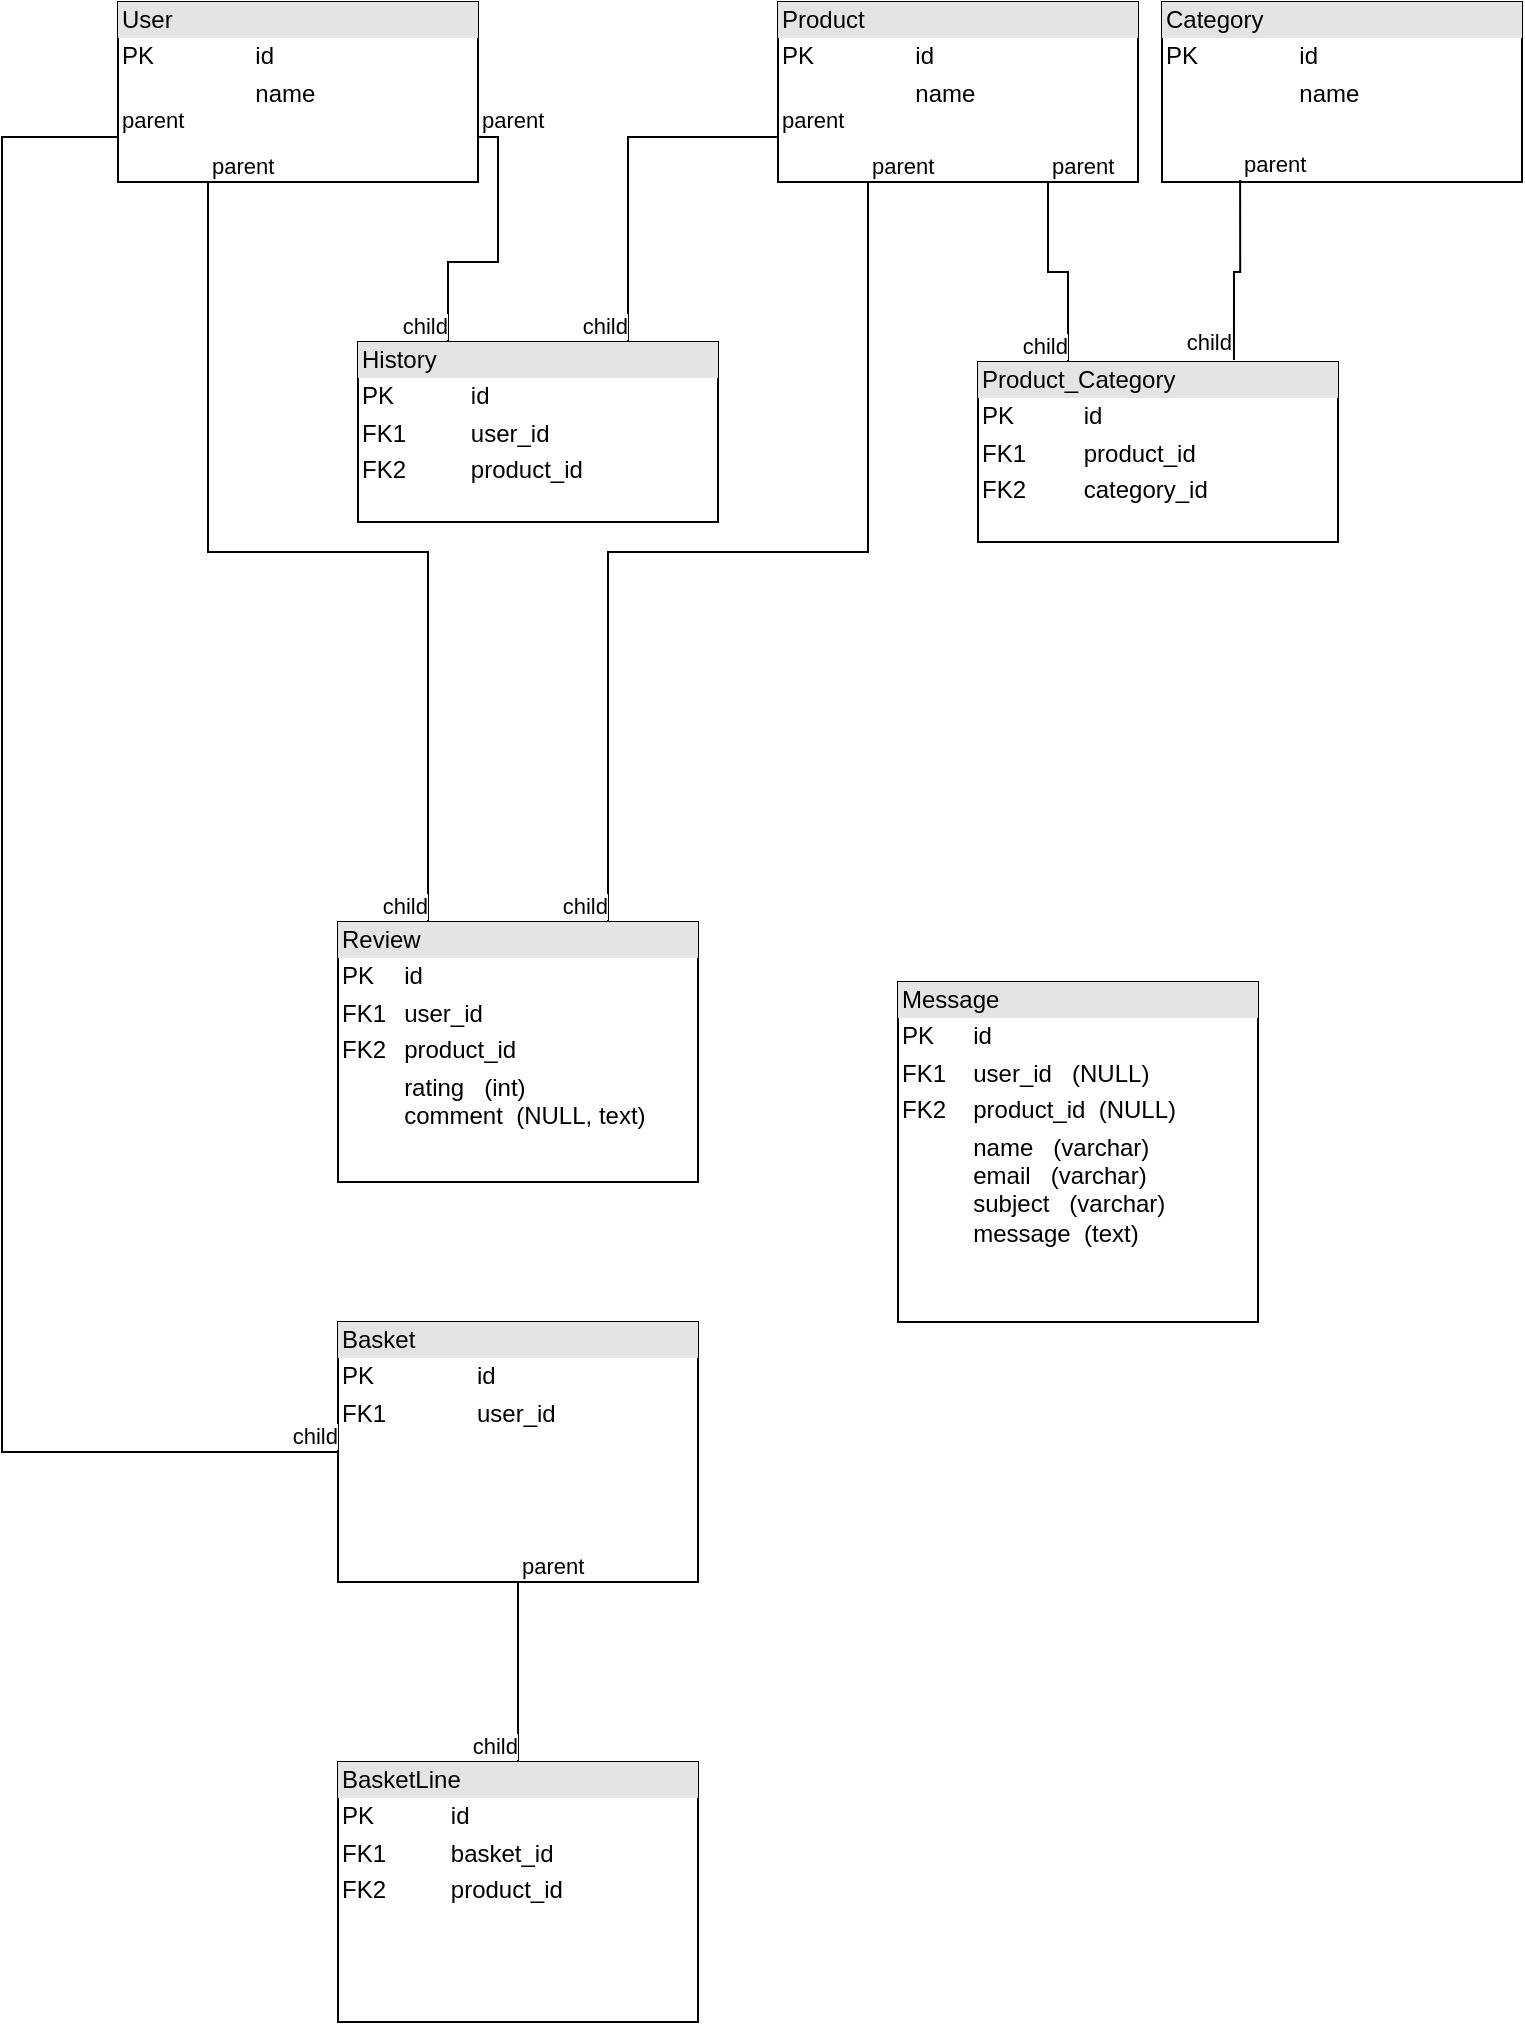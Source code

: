 <mxfile version="17.4.3" type="github">
  <diagram name="Page-1" id="efa7a0a1-bf9b-a30e-e6df-94a7791c09e9">
    <mxGraphModel dx="1452" dy="773" grid="1" gridSize="10" guides="1" tooltips="1" connect="1" arrows="1" fold="1" page="1" pageScale="1" pageWidth="826" pageHeight="1169" background="none" math="0" shadow="0">
      <root>
        <mxCell id="0" />
        <mxCell id="1" parent="0" />
        <mxCell id="7sR44fBisxMXBcaijbZk-114" value="&lt;div style=&quot;box-sizing: border-box ; width: 100% ; background: #e4e4e4 ; padding: 2px&quot;&gt;Product&lt;/div&gt;&lt;table style=&quot;width: 100% ; font-size: 1em&quot; cellpadding=&quot;2&quot; cellspacing=&quot;0&quot;&gt;&lt;tbody&gt;&lt;tr&gt;&lt;td&gt;PK&lt;/td&gt;&lt;td&gt;id&lt;/td&gt;&lt;/tr&gt;&lt;tr&gt;&lt;td&gt;&lt;/td&gt;&lt;td&gt;name&lt;/td&gt;&lt;/tr&gt;&lt;/tbody&gt;&lt;/table&gt;" style="verticalAlign=top;align=left;overflow=fill;html=1;" parent="1" vertex="1">
          <mxGeometry x="418" y="40" width="180" height="90" as="geometry" />
        </mxCell>
        <mxCell id="7sR44fBisxMXBcaijbZk-115" value="&lt;div style=&quot;box-sizing: border-box ; width: 100% ; background: #e4e4e4 ; padding: 2px&quot;&gt;Review&lt;/div&gt;&lt;table style=&quot;width: 100% ; font-size: 1em&quot; cellpadding=&quot;2&quot; cellspacing=&quot;0&quot;&gt;&lt;tbody&gt;&lt;tr&gt;&lt;td&gt;PK&lt;/td&gt;&lt;td&gt;id&lt;/td&gt;&lt;/tr&gt;&lt;tr&gt;&lt;td&gt;FK1&lt;/td&gt;&lt;td&gt;user_id&lt;/td&gt;&lt;/tr&gt;&lt;tr&gt;&lt;td&gt;FK2&lt;/td&gt;&lt;td&gt;product_id&lt;/td&gt;&lt;/tr&gt;&lt;tr&gt;&lt;td&gt;&lt;br&gt;&lt;/td&gt;&lt;td&gt;rating &lt;span style=&quot;white-space: pre&quot;&gt; &lt;/span&gt;&lt;span style=&quot;white-space: pre&quot;&gt; &lt;/span&gt;(int)&lt;br&gt;comment &lt;span style=&quot;white-space: pre&quot;&gt; &lt;/span&gt;(NULL, text)&lt;/td&gt;&lt;/tr&gt;&lt;/tbody&gt;&lt;/table&gt;" style="verticalAlign=top;align=left;overflow=fill;html=1;" parent="1" vertex="1">
          <mxGeometry x="198" y="500" width="180" height="130" as="geometry" />
        </mxCell>
        <mxCell id="7sR44fBisxMXBcaijbZk-117" value="&lt;div style=&quot;box-sizing: border-box ; width: 100% ; background: #e4e4e4 ; padding: 2px&quot;&gt;Category&lt;/div&gt;&lt;table style=&quot;width: 100% ; font-size: 1em&quot; cellpadding=&quot;2&quot; cellspacing=&quot;0&quot;&gt;&lt;tbody&gt;&lt;tr&gt;&lt;td&gt;PK&lt;/td&gt;&lt;td&gt;id&lt;/td&gt;&lt;/tr&gt;&lt;tr&gt;&lt;td&gt;&lt;/td&gt;&lt;td&gt;name&lt;/td&gt;&lt;/tr&gt;&lt;/tbody&gt;&lt;/table&gt;" style="verticalAlign=top;align=left;overflow=fill;html=1;" parent="1" vertex="1">
          <mxGeometry x="610" y="40" width="180" height="90" as="geometry" />
        </mxCell>
        <mxCell id="7sR44fBisxMXBcaijbZk-118" value="&lt;div style=&quot;box-sizing: border-box ; width: 100% ; background: #e4e4e4 ; padding: 2px&quot;&gt;Product_Category&lt;/div&gt;&lt;table style=&quot;width: 100% ; font-size: 1em&quot; cellpadding=&quot;2&quot; cellspacing=&quot;0&quot;&gt;&lt;tbody&gt;&lt;tr&gt;&lt;td&gt;PK&lt;/td&gt;&lt;td&gt;id&lt;/td&gt;&lt;/tr&gt;&lt;tr&gt;&lt;td&gt;FK1&lt;/td&gt;&lt;td&gt;product_id&lt;/td&gt;&lt;/tr&gt;&lt;tr&gt;&lt;td&gt;FK2&lt;/td&gt;&lt;td&gt;category_id&lt;/td&gt;&lt;/tr&gt;&lt;/tbody&gt;&lt;/table&gt;" style="verticalAlign=top;align=left;overflow=fill;html=1;" parent="1" vertex="1">
          <mxGeometry x="518" y="220" width="180" height="90" as="geometry" />
        </mxCell>
        <mxCell id="7sR44fBisxMXBcaijbZk-119" value="" style="endArrow=none;html=1;edgeStyle=orthogonalEdgeStyle;rounded=0;entryX=0.25;entryY=0;entryDx=0;entryDy=0;exitX=0.75;exitY=1;exitDx=0;exitDy=0;" parent="1" source="7sR44fBisxMXBcaijbZk-114" target="7sR44fBisxMXBcaijbZk-118" edge="1">
          <mxGeometry relative="1" as="geometry">
            <mxPoint x="168" y="190" as="sourcePoint" />
            <mxPoint x="328" y="190" as="targetPoint" />
          </mxGeometry>
        </mxCell>
        <mxCell id="7sR44fBisxMXBcaijbZk-120" value="parent" style="edgeLabel;resizable=0;html=1;align=left;verticalAlign=bottom;" parent="7sR44fBisxMXBcaijbZk-119" connectable="0" vertex="1">
          <mxGeometry x="-1" relative="1" as="geometry" />
        </mxCell>
        <mxCell id="7sR44fBisxMXBcaijbZk-121" value="child" style="edgeLabel;resizable=0;html=1;align=right;verticalAlign=bottom;" parent="7sR44fBisxMXBcaijbZk-119" connectable="0" vertex="1">
          <mxGeometry x="1" relative="1" as="geometry" />
        </mxCell>
        <mxCell id="7sR44fBisxMXBcaijbZk-122" value="" style="endArrow=none;html=1;edgeStyle=orthogonalEdgeStyle;rounded=0;entryX=0.711;entryY=-0.011;entryDx=0;entryDy=0;entryPerimeter=0;exitX=0.217;exitY=0.989;exitDx=0;exitDy=0;exitPerimeter=0;" parent="1" source="7sR44fBisxMXBcaijbZk-117" target="7sR44fBisxMXBcaijbZk-118" edge="1">
          <mxGeometry relative="1" as="geometry">
            <mxPoint x="388" y="140" as="sourcePoint" />
            <mxPoint x="508" y="200" as="targetPoint" />
          </mxGeometry>
        </mxCell>
        <mxCell id="7sR44fBisxMXBcaijbZk-123" value="parent" style="edgeLabel;resizable=0;html=1;align=left;verticalAlign=bottom;" parent="7sR44fBisxMXBcaijbZk-122" connectable="0" vertex="1">
          <mxGeometry x="-1" relative="1" as="geometry" />
        </mxCell>
        <mxCell id="7sR44fBisxMXBcaijbZk-124" value="child" style="edgeLabel;resizable=0;html=1;align=right;verticalAlign=bottom;" parent="7sR44fBisxMXBcaijbZk-122" connectable="0" vertex="1">
          <mxGeometry x="1" relative="1" as="geometry" />
        </mxCell>
        <mxCell id="7sR44fBisxMXBcaijbZk-125" value="&lt;div style=&quot;box-sizing: border-box ; width: 100% ; background: #e4e4e4 ; padding: 2px&quot;&gt;User&lt;/div&gt;&lt;table style=&quot;width: 100% ; font-size: 1em&quot; cellpadding=&quot;2&quot; cellspacing=&quot;0&quot;&gt;&lt;tbody&gt;&lt;tr&gt;&lt;td&gt;PK&lt;/td&gt;&lt;td&gt;id&lt;/td&gt;&lt;/tr&gt;&lt;tr&gt;&lt;td&gt;&lt;/td&gt;&lt;td&gt;name&lt;/td&gt;&lt;/tr&gt;&lt;/tbody&gt;&lt;/table&gt;" style="verticalAlign=top;align=left;overflow=fill;html=1;" parent="1" vertex="1">
          <mxGeometry x="88" y="40" width="180" height="90" as="geometry" />
        </mxCell>
        <mxCell id="7sR44fBisxMXBcaijbZk-126" value="" style="endArrow=none;html=1;edgeStyle=orthogonalEdgeStyle;rounded=0;exitX=0.25;exitY=1;exitDx=0;exitDy=0;entryX=0.25;entryY=0;entryDx=0;entryDy=0;" parent="1" source="7sR44fBisxMXBcaijbZk-125" target="7sR44fBisxMXBcaijbZk-115" edge="1">
          <mxGeometry relative="1" as="geometry">
            <mxPoint x="388" y="140" as="sourcePoint" />
            <mxPoint x="418" y="245" as="targetPoint" />
          </mxGeometry>
        </mxCell>
        <mxCell id="7sR44fBisxMXBcaijbZk-127" value="parent" style="edgeLabel;resizable=0;html=1;align=left;verticalAlign=bottom;" parent="7sR44fBisxMXBcaijbZk-126" connectable="0" vertex="1">
          <mxGeometry x="-1" relative="1" as="geometry" />
        </mxCell>
        <mxCell id="7sR44fBisxMXBcaijbZk-128" value="child" style="edgeLabel;resizable=0;html=1;align=right;verticalAlign=bottom;" parent="7sR44fBisxMXBcaijbZk-126" connectable="0" vertex="1">
          <mxGeometry x="1" relative="1" as="geometry" />
        </mxCell>
        <mxCell id="7sR44fBisxMXBcaijbZk-129" value="" style="endArrow=none;html=1;edgeStyle=orthogonalEdgeStyle;rounded=0;exitX=0.25;exitY=1;exitDx=0;exitDy=0;entryX=0.75;entryY=0;entryDx=0;entryDy=0;" parent="1" source="7sR44fBisxMXBcaijbZk-114" target="7sR44fBisxMXBcaijbZk-115" edge="1">
          <mxGeometry relative="1" as="geometry">
            <mxPoint x="143" y="140" as="sourcePoint" />
            <mxPoint x="208" y="350" as="targetPoint" />
          </mxGeometry>
        </mxCell>
        <mxCell id="7sR44fBisxMXBcaijbZk-130" value="parent" style="edgeLabel;resizable=0;html=1;align=left;verticalAlign=bottom;" parent="7sR44fBisxMXBcaijbZk-129" connectable="0" vertex="1">
          <mxGeometry x="-1" relative="1" as="geometry" />
        </mxCell>
        <mxCell id="7sR44fBisxMXBcaijbZk-131" value="child" style="edgeLabel;resizable=0;html=1;align=right;verticalAlign=bottom;" parent="7sR44fBisxMXBcaijbZk-129" connectable="0" vertex="1">
          <mxGeometry x="1" relative="1" as="geometry" />
        </mxCell>
        <mxCell id="7sR44fBisxMXBcaijbZk-132" value="&lt;div style=&quot;box-sizing: border-box ; width: 100% ; background: #e4e4e4 ; padding: 2px&quot;&gt;History&lt;/div&gt;&lt;table style=&quot;width: 100% ; font-size: 1em&quot; cellpadding=&quot;2&quot; cellspacing=&quot;0&quot;&gt;&lt;tbody&gt;&lt;tr&gt;&lt;td&gt;PK&lt;/td&gt;&lt;td&gt;id&lt;/td&gt;&lt;/tr&gt;&lt;tr&gt;&lt;td&gt;FK1&lt;/td&gt;&lt;td&gt;user_id&lt;/td&gt;&lt;/tr&gt;&lt;tr&gt;&lt;td&gt;FK2&lt;/td&gt;&lt;td&gt;product_id&lt;/td&gt;&lt;/tr&gt;&lt;/tbody&gt;&lt;/table&gt;" style="verticalAlign=top;align=left;overflow=fill;html=1;" parent="1" vertex="1">
          <mxGeometry x="208" y="210" width="180" height="90" as="geometry" />
        </mxCell>
        <mxCell id="7sR44fBisxMXBcaijbZk-133" value="" style="endArrow=none;html=1;edgeStyle=orthogonalEdgeStyle;rounded=0;exitX=1;exitY=0.75;exitDx=0;exitDy=0;entryX=0.25;entryY=0;entryDx=0;entryDy=0;" parent="1" source="7sR44fBisxMXBcaijbZk-125" target="7sR44fBisxMXBcaijbZk-132" edge="1">
          <mxGeometry relative="1" as="geometry">
            <mxPoint x="143" y="140" as="sourcePoint" />
            <mxPoint x="193" y="530" as="targetPoint" />
          </mxGeometry>
        </mxCell>
        <mxCell id="7sR44fBisxMXBcaijbZk-134" value="parent" style="edgeLabel;resizable=0;html=1;align=left;verticalAlign=bottom;" parent="7sR44fBisxMXBcaijbZk-133" connectable="0" vertex="1">
          <mxGeometry x="-1" relative="1" as="geometry" />
        </mxCell>
        <mxCell id="7sR44fBisxMXBcaijbZk-135" value="child" style="edgeLabel;resizable=0;html=1;align=right;verticalAlign=bottom;" parent="7sR44fBisxMXBcaijbZk-133" connectable="0" vertex="1">
          <mxGeometry x="1" relative="1" as="geometry" />
        </mxCell>
        <mxCell id="7sR44fBisxMXBcaijbZk-136" value="" style="endArrow=none;html=1;edgeStyle=orthogonalEdgeStyle;rounded=0;exitX=0;exitY=0.75;exitDx=0;exitDy=0;entryX=0.75;entryY=0;entryDx=0;entryDy=0;" parent="1" source="7sR44fBisxMXBcaijbZk-114" target="7sR44fBisxMXBcaijbZk-132" edge="1">
          <mxGeometry relative="1" as="geometry">
            <mxPoint x="233" y="140" as="sourcePoint" />
            <mxPoint x="263" y="220" as="targetPoint" />
          </mxGeometry>
        </mxCell>
        <mxCell id="7sR44fBisxMXBcaijbZk-137" value="parent" style="edgeLabel;resizable=0;html=1;align=left;verticalAlign=bottom;" parent="7sR44fBisxMXBcaijbZk-136" connectable="0" vertex="1">
          <mxGeometry x="-1" relative="1" as="geometry" />
        </mxCell>
        <mxCell id="7sR44fBisxMXBcaijbZk-138" value="child" style="edgeLabel;resizable=0;html=1;align=right;verticalAlign=bottom;" parent="7sR44fBisxMXBcaijbZk-136" connectable="0" vertex="1">
          <mxGeometry x="1" relative="1" as="geometry" />
        </mxCell>
        <mxCell id="7sR44fBisxMXBcaijbZk-139" value="&lt;div style=&quot;box-sizing: border-box ; width: 100% ; background: #e4e4e4 ; padding: 2px&quot;&gt;Message&lt;/div&gt;&lt;table style=&quot;width: 100% ; font-size: 1em&quot; cellpadding=&quot;2&quot; cellspacing=&quot;0&quot;&gt;&lt;tbody&gt;&lt;tr&gt;&lt;td&gt;PK&lt;/td&gt;&lt;td&gt;id&lt;/td&gt;&lt;/tr&gt;&lt;tr&gt;&lt;td&gt;FK1&lt;/td&gt;&lt;td&gt;user_id &lt;span style=&quot;white-space: pre&quot;&gt; &lt;/span&gt;&lt;span style=&quot;white-space: pre&quot;&gt; &lt;/span&gt;(NULL)&lt;/td&gt;&lt;/tr&gt;&lt;tr&gt;&lt;td&gt;FK2&lt;/td&gt;&lt;td&gt;product_id &lt;span style=&quot;white-space: pre&quot;&gt; &lt;/span&gt;(NULL)&lt;/td&gt;&lt;/tr&gt;&lt;tr&gt;&lt;td&gt;&lt;br&gt;&lt;/td&gt;&lt;td&gt;name &lt;span style=&quot;white-space: pre&quot;&gt; &lt;span style=&quot;white-space: pre&quot;&gt; &lt;/span&gt;&lt;/span&gt;(varchar)&lt;br&gt;email &lt;span style=&quot;white-space: pre&quot;&gt; &lt;span style=&quot;white-space: pre&quot;&gt; &lt;/span&gt;&lt;/span&gt;(varchar)&lt;br&gt;subject &lt;span style=&quot;white-space: pre&quot;&gt; &lt;span style=&quot;white-space: pre&quot;&gt; &lt;/span&gt;&lt;/span&gt;(varchar)&lt;br&gt;message &lt;span style=&quot;white-space: pre&quot;&gt; &lt;/span&gt;(text)&lt;br&gt;&lt;br&gt;&lt;/td&gt;&lt;/tr&gt;&lt;/tbody&gt;&lt;/table&gt;" style="verticalAlign=top;align=left;overflow=fill;html=1;" parent="1" vertex="1">
          <mxGeometry x="478" y="530" width="180" height="170" as="geometry" />
        </mxCell>
        <mxCell id="7sR44fBisxMXBcaijbZk-140" value="&lt;div style=&quot;box-sizing: border-box ; width: 100% ; background: #e4e4e4 ; padding: 2px&quot;&gt;Basket&lt;/div&gt;&lt;table style=&quot;width: 100% ; font-size: 1em&quot; cellpadding=&quot;2&quot; cellspacing=&quot;0&quot;&gt;&lt;tbody&gt;&lt;tr&gt;&lt;td&gt;PK&lt;/td&gt;&lt;td&gt;id&lt;/td&gt;&lt;/tr&gt;&lt;tr&gt;&lt;td&gt;FK1&lt;/td&gt;&lt;td&gt;user_id&lt;/td&gt;&lt;/tr&gt;&lt;tr&gt;&lt;td&gt;&lt;br&gt;&lt;/td&gt;&lt;td&gt;&lt;br&gt;&lt;/td&gt;&lt;/tr&gt;&lt;/tbody&gt;&lt;/table&gt;" style="verticalAlign=top;align=left;overflow=fill;html=1;" parent="1" vertex="1">
          <mxGeometry x="198" y="700" width="180" height="130" as="geometry" />
        </mxCell>
        <mxCell id="7sR44fBisxMXBcaijbZk-141" value="&lt;div style=&quot;box-sizing: border-box ; width: 100% ; background: #e4e4e4 ; padding: 2px&quot;&gt;BasketLine&lt;/div&gt;&lt;table style=&quot;width: 100% ; font-size: 1em&quot; cellpadding=&quot;2&quot; cellspacing=&quot;0&quot;&gt;&lt;tbody&gt;&lt;tr&gt;&lt;td&gt;PK&lt;/td&gt;&lt;td&gt;id&lt;/td&gt;&lt;/tr&gt;&lt;tr&gt;&lt;td&gt;FK1&lt;/td&gt;&lt;td&gt;basket_id&lt;/td&gt;&lt;/tr&gt;&lt;tr&gt;&lt;td&gt;FK2&lt;/td&gt;&lt;td&gt;product_id&lt;/td&gt;&lt;/tr&gt;&lt;tr&gt;&lt;td&gt;&lt;br&gt;&lt;/td&gt;&lt;td&gt;&lt;br&gt;&lt;/td&gt;&lt;/tr&gt;&lt;/tbody&gt;&lt;/table&gt;" style="verticalAlign=top;align=left;overflow=fill;html=1;" parent="1" vertex="1">
          <mxGeometry x="198" y="920" width="180" height="130" as="geometry" />
        </mxCell>
        <mxCell id="AuwNVF_dNo3nPXUds2mM-90" value="" style="endArrow=none;html=1;edgeStyle=orthogonalEdgeStyle;rounded=0;exitX=0;exitY=0.75;exitDx=0;exitDy=0;entryX=0;entryY=0.5;entryDx=0;entryDy=0;" edge="1" parent="1" source="7sR44fBisxMXBcaijbZk-125" target="7sR44fBisxMXBcaijbZk-140">
          <mxGeometry relative="1" as="geometry">
            <mxPoint x="143" y="140" as="sourcePoint" />
            <mxPoint x="253" y="510" as="targetPoint" />
            <Array as="points">
              <mxPoint x="30" y="108" />
              <mxPoint x="30" y="765" />
            </Array>
          </mxGeometry>
        </mxCell>
        <mxCell id="AuwNVF_dNo3nPXUds2mM-91" value="parent" style="edgeLabel;resizable=0;html=1;align=left;verticalAlign=bottom;" connectable="0" vertex="1" parent="AuwNVF_dNo3nPXUds2mM-90">
          <mxGeometry x="-1" relative="1" as="geometry" />
        </mxCell>
        <mxCell id="AuwNVF_dNo3nPXUds2mM-92" value="child" style="edgeLabel;resizable=0;html=1;align=right;verticalAlign=bottom;" connectable="0" vertex="1" parent="AuwNVF_dNo3nPXUds2mM-90">
          <mxGeometry x="1" relative="1" as="geometry" />
        </mxCell>
        <mxCell id="AuwNVF_dNo3nPXUds2mM-96" value="" style="endArrow=none;html=1;edgeStyle=orthogonalEdgeStyle;rounded=0;entryX=0.5;entryY=0;entryDx=0;entryDy=0;" edge="1" parent="1" source="7sR44fBisxMXBcaijbZk-140" target="7sR44fBisxMXBcaijbZk-141">
          <mxGeometry relative="1" as="geometry">
            <mxPoint x="302.98" y="850.01" as="sourcePoint" />
            <mxPoint x="299.9" y="940.01" as="targetPoint" />
          </mxGeometry>
        </mxCell>
        <mxCell id="AuwNVF_dNo3nPXUds2mM-97" value="parent" style="edgeLabel;resizable=0;html=1;align=left;verticalAlign=bottom;" connectable="0" vertex="1" parent="AuwNVF_dNo3nPXUds2mM-96">
          <mxGeometry x="-1" relative="1" as="geometry" />
        </mxCell>
        <mxCell id="AuwNVF_dNo3nPXUds2mM-98" value="child" style="edgeLabel;resizable=0;html=1;align=right;verticalAlign=bottom;" connectable="0" vertex="1" parent="AuwNVF_dNo3nPXUds2mM-96">
          <mxGeometry x="1" relative="1" as="geometry" />
        </mxCell>
      </root>
    </mxGraphModel>
  </diagram>
</mxfile>
